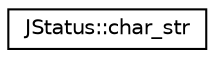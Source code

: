 digraph "Graphical Class Hierarchy"
{
  edge [fontname="Helvetica",fontsize="10",labelfontname="Helvetica",labelfontsize="10"];
  node [fontname="Helvetica",fontsize="10",shape=record];
  rankdir="LR";
  Node1 [label="JStatus::char_str",height=0.2,width=0.4,color="black", fillcolor="white", style="filled",URL="$struct_j_status_1_1char__str.html"];
}
